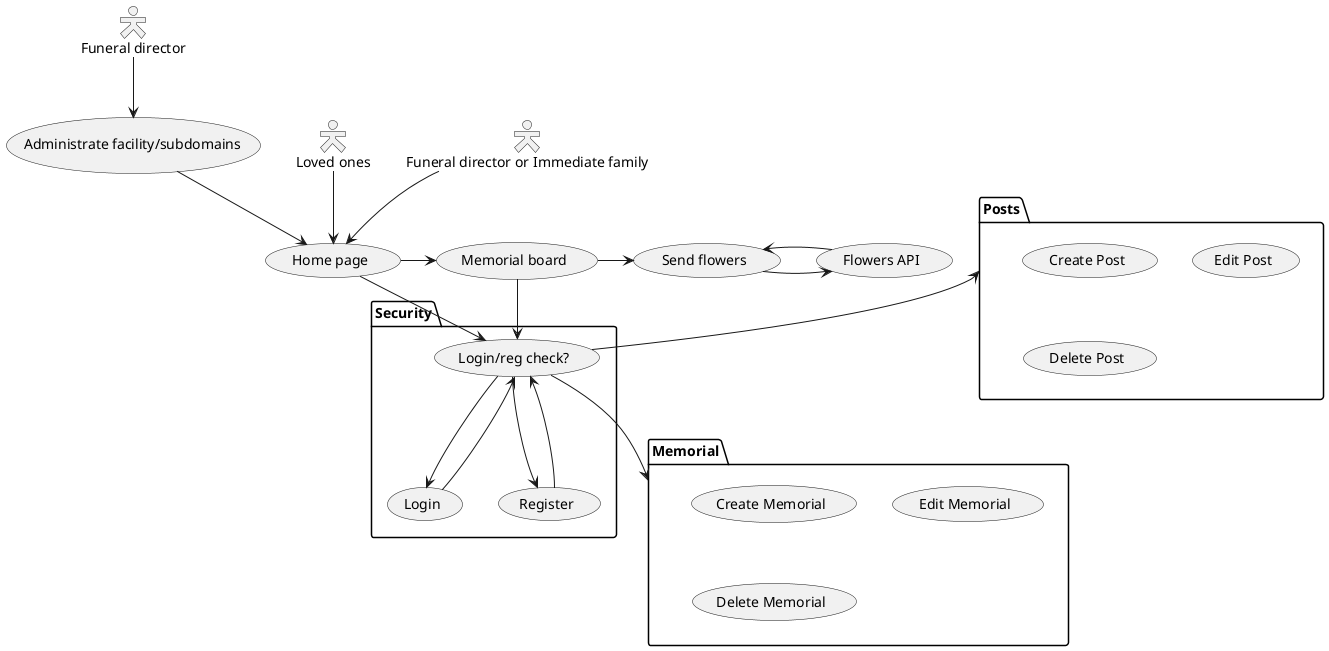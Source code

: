 @startuml Remember Together - use cases 
skinparam actorStyle Hollow

"Funeral director" as Admin
"Administrate facility/subdomains" as (admin_facility)
Admin --> (admin_facility)

 
"Loved ones" as LO
"Funeral director or Immediate family" as mod 

package Memorial {
usecase "Create Memorial" as (create_obituary)
usecase "Edit Memorial" as (edit_obituary)
usecase "Delete Memorial" as (delete_obituary)
}

package Security {
usecase "Login/reg check?" as (reg_login)
usecase "Login" as (login)
usecase "Register" as (register)
}

package Posts {
usecase "Create Post" as (create_post)
usecase "Edit Post" as (edit_post)
usecase "Delete Post" as (delete_post)
}


"Home page" as (home)
(admin_facility) --> (home)

LO --> (home)
mod --> (home)

"Memorial board" as (memorial_page)
"Flowers API" as (flowers_api)
"Send flowers" as (flowers)
(home) -> (memorial_page)
(memorial_page) --> (reg_login)
(memorial_page) -> (flowers)
(flowers) -> (flowers_api)
(flowers) <- (flowers_api)

' login_or_register_to_create():





(reg_login) --> (register)
(reg_login) <-- (register)
(reg_login) --> (login)
(reg_login) <-- (login)

(home) -> (reg_login)

(reg_login) --> Memorial 
Posts <-- (reg_login)







@enduml